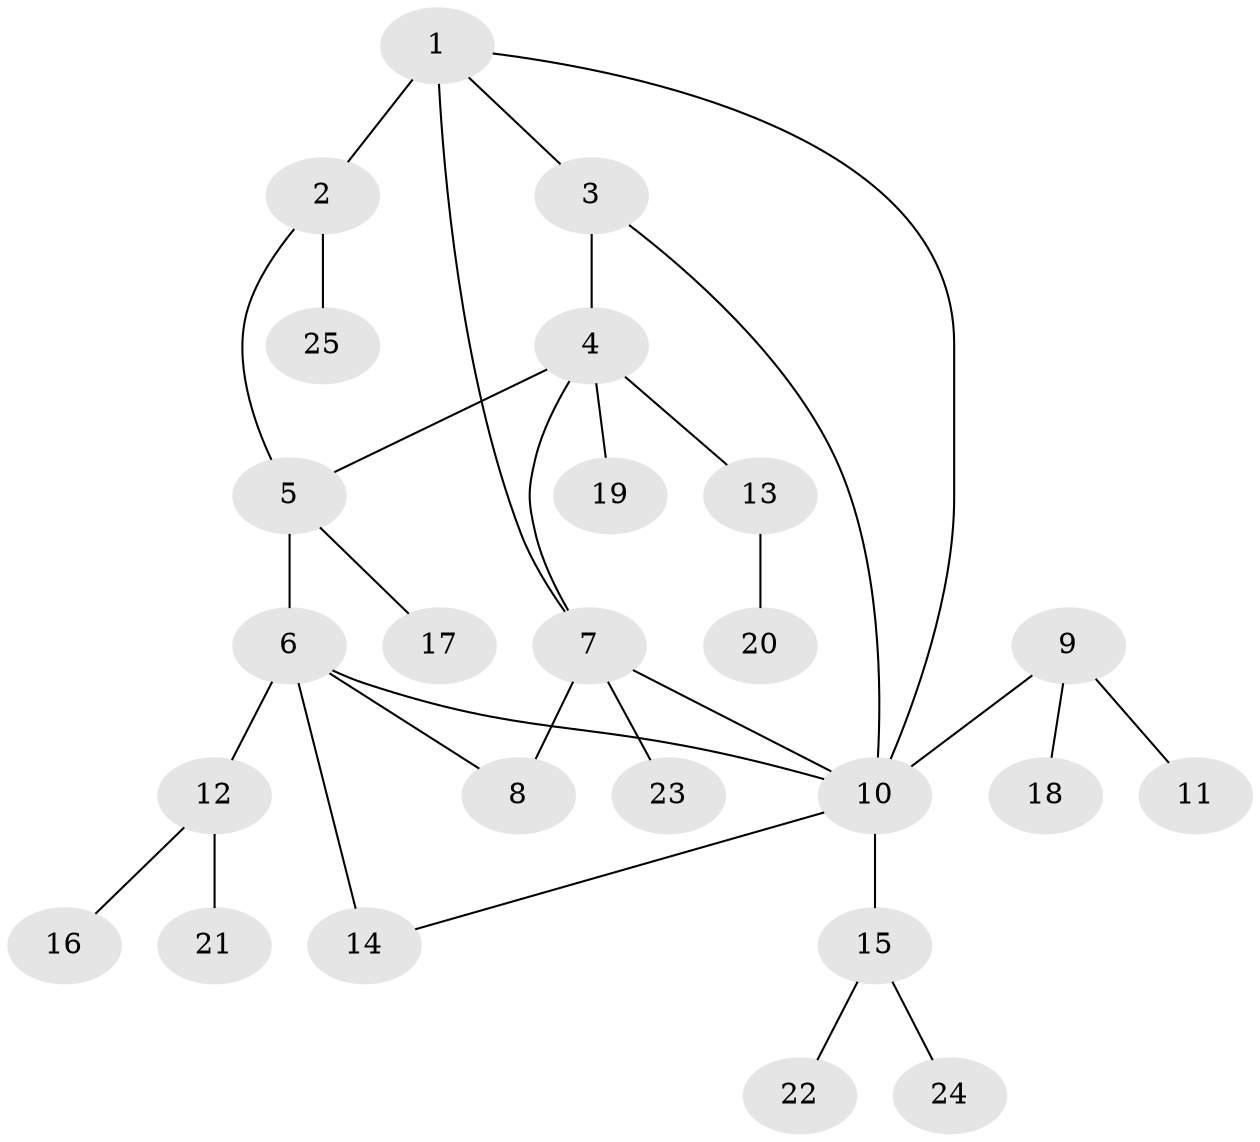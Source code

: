 // original degree distribution, {6: 0.04081632653061224, 4: 0.10204081632653061, 7: 0.04081632653061224, 2: 0.20408163265306123, 3: 0.04081632653061224, 9: 0.02040816326530612, 5: 0.02040816326530612, 1: 0.5306122448979592}
// Generated by graph-tools (version 1.1) at 2025/37/03/09/25 02:37:35]
// undirected, 25 vertices, 31 edges
graph export_dot {
graph [start="1"]
  node [color=gray90,style=filled];
  1;
  2;
  3;
  4;
  5;
  6;
  7;
  8;
  9;
  10;
  11;
  12;
  13;
  14;
  15;
  16;
  17;
  18;
  19;
  20;
  21;
  22;
  23;
  24;
  25;
  1 -- 2 [weight=2.0];
  1 -- 3 [weight=1.0];
  1 -- 7 [weight=1.0];
  1 -- 10 [weight=1.0];
  2 -- 5 [weight=2.0];
  2 -- 25 [weight=1.0];
  3 -- 4 [weight=1.0];
  3 -- 10 [weight=1.0];
  4 -- 5 [weight=1.0];
  4 -- 7 [weight=1.0];
  4 -- 13 [weight=1.0];
  4 -- 19 [weight=1.0];
  5 -- 6 [weight=1.0];
  5 -- 17 [weight=1.0];
  6 -- 8 [weight=1.0];
  6 -- 10 [weight=1.0];
  6 -- 12 [weight=1.0];
  6 -- 14 [weight=2.0];
  7 -- 8 [weight=2.0];
  7 -- 10 [weight=1.0];
  7 -- 23 [weight=1.0];
  9 -- 10 [weight=2.0];
  9 -- 11 [weight=1.0];
  9 -- 18 [weight=1.0];
  10 -- 14 [weight=1.0];
  10 -- 15 [weight=1.0];
  12 -- 16 [weight=1.0];
  12 -- 21 [weight=2.0];
  13 -- 20 [weight=3.0];
  15 -- 22 [weight=1.0];
  15 -- 24 [weight=1.0];
}
